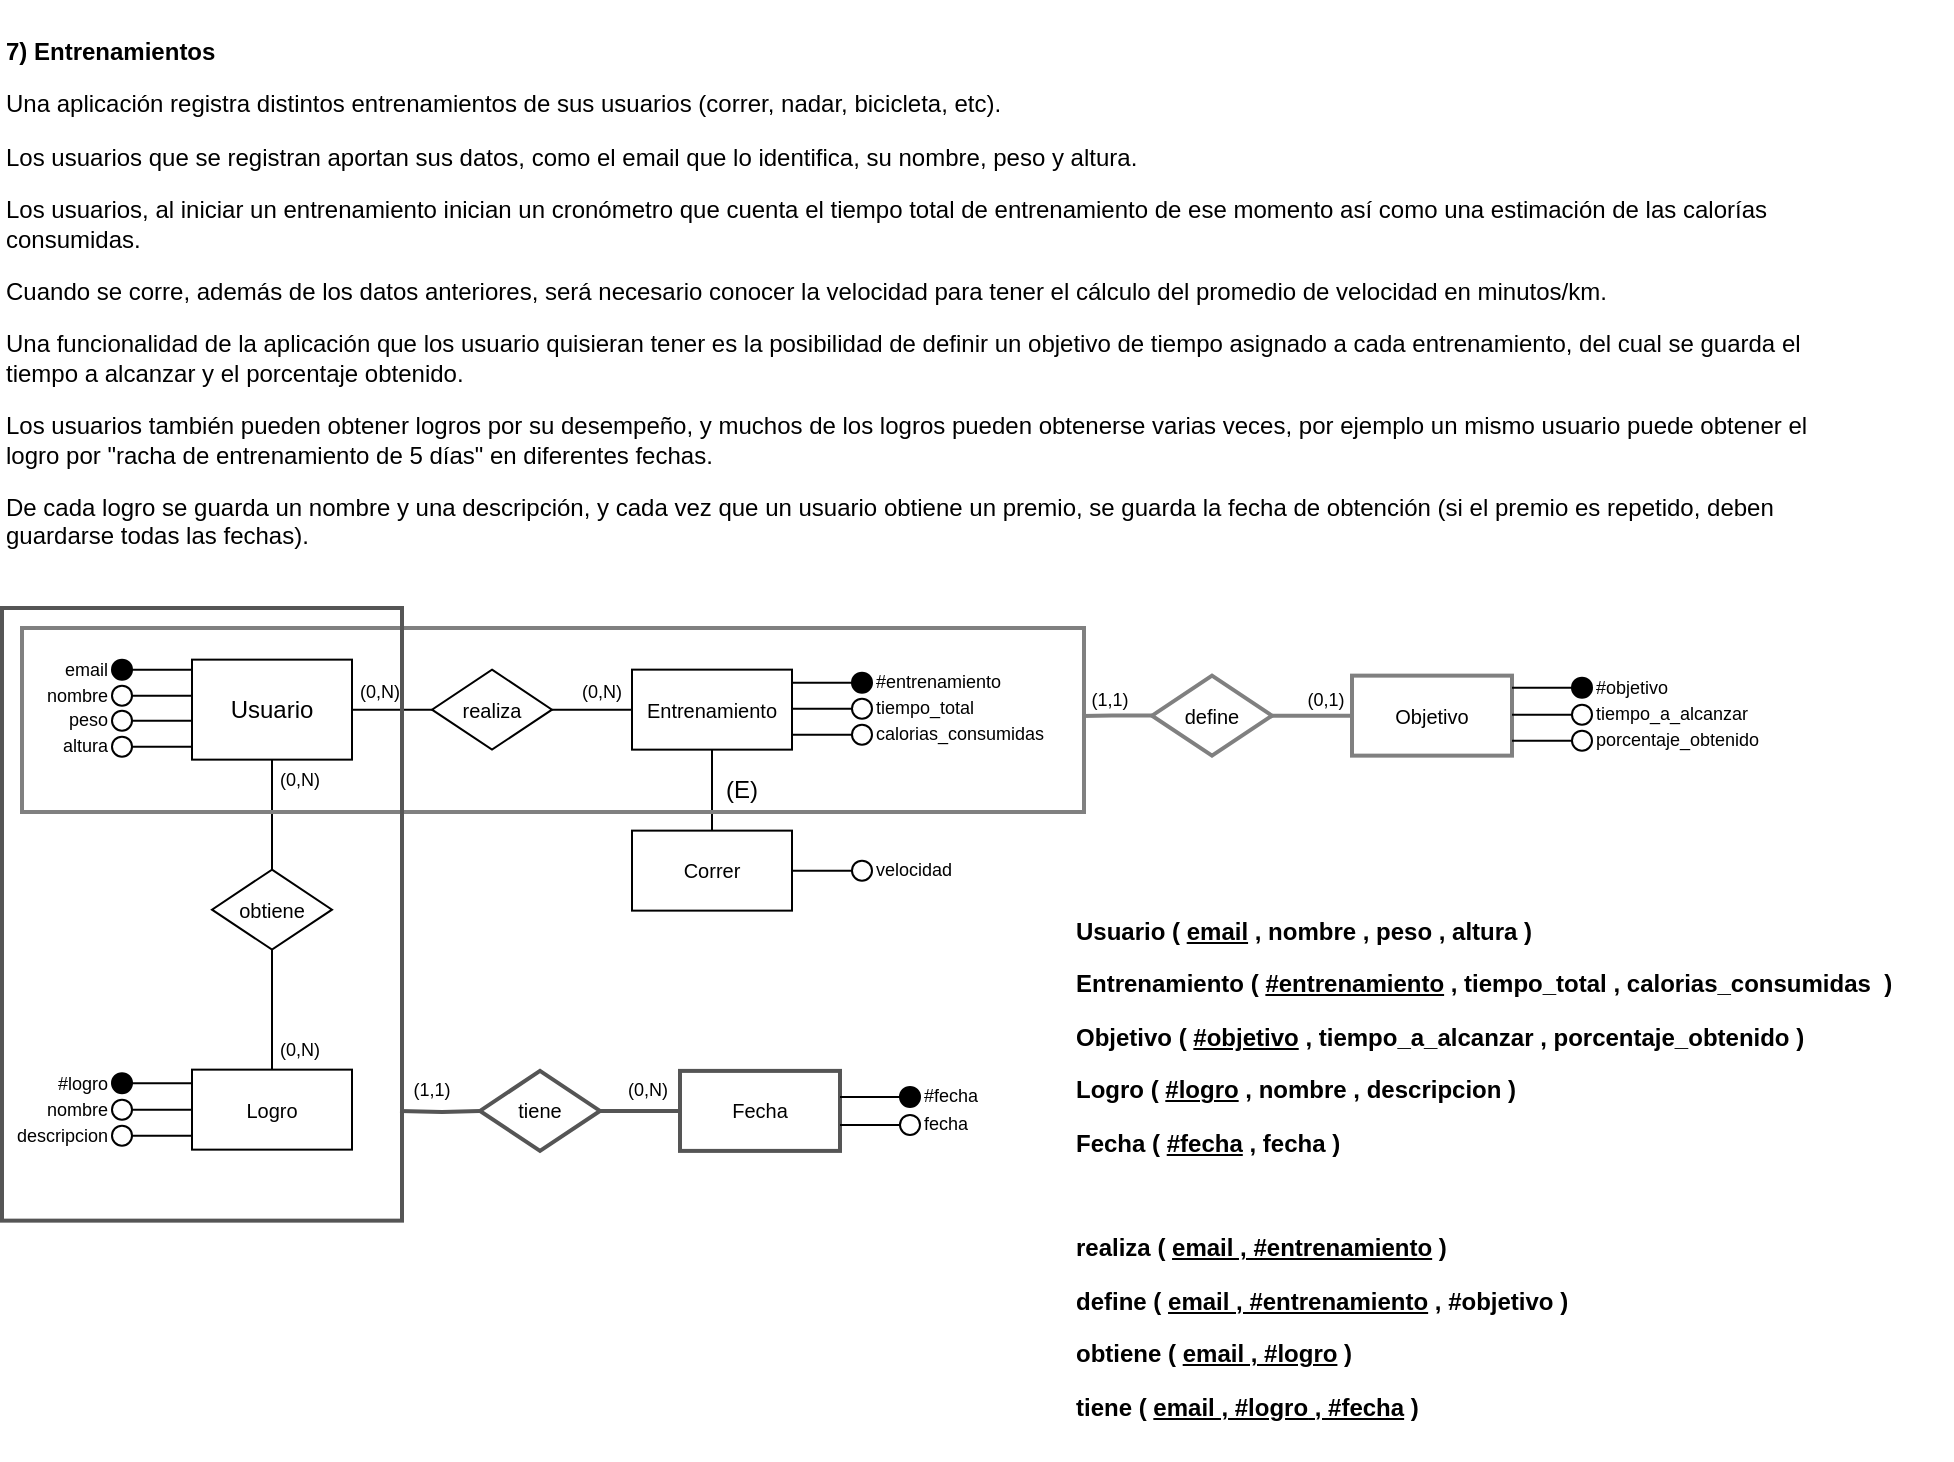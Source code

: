 <mxfile version="28.2.1">
  <diagram name="Page-1" id="txSvDVYumE7NUMxKTKsU">
    <mxGraphModel dx="-1184" dy="717" grid="1" gridSize="10" guides="1" tooltips="1" connect="1" arrows="1" fold="1" page="1" pageScale="1" pageWidth="850" pageHeight="1100" math="0" shadow="0">
      <root>
        <mxCell id="0" />
        <mxCell id="1" parent="0" />
        <mxCell id="6KYaLly6HS5aU-zTOS-U-286" value="&lt;p&gt;&lt;b&gt;7) Entrenamientos&amp;nbsp;&lt;/b&gt;&lt;/p&gt;&lt;p&gt;Una aplicación registra distintos entrenamientos de sus usuarios (correr, nadar, bicicleta, etc).&lt;/p&gt;&lt;p&gt;Los usuarios que se registran aportan sus datos, como el email que lo identifica, su nombre, peso y altura.&amp;nbsp;&lt;/p&gt;&lt;p&gt;Los usuarios, al iniciar un entrenamiento inician un cronómetro que cuenta el tiempo total de entrenamiento de ese momento así como una estimación de las calorías consumidas.&lt;/p&gt;&lt;p&gt;Cuando se corre, además de los datos anteriores, será necesario conocer la velocidad para tener el cálculo del promedio de velocidad en minutos/km.&lt;/p&gt;&lt;p&gt;&lt;span style=&quot;background-color: initial;&quot;&gt;Una funcionalidad de la aplicación que los usuario quisieran tener es la posibilidad de definir un&amp;nbsp;&lt;/span&gt;&lt;span style=&quot;background-color: initial;&quot;&gt;objetivo de tiempo asignado a cada entrenamiento, del cual se guarda el tiempo a alcanzar y el&amp;nbsp;&lt;/span&gt;&lt;span style=&quot;background-color: initial;&quot;&gt;porcentaje obtenido.&lt;/span&gt;&lt;/p&gt;&lt;p&gt;Los usuarios también pueden obtener logros por su desempeño, y muchos de los logros pueden obtenerse varias veces, por ejemplo un mismo usuario puede obtener el logro por &quot;racha de entrenamiento de 5 días&quot; en diferentes fechas.&amp;nbsp;&lt;/p&gt;&lt;p&gt;De cada logro se guarda un nombre y una descripción, y cada vez que un usuario obtiene un premio, se guarda la fecha de obtención (si el premio es repetido, deben guardarse todas las fechas).&amp;nbsp;&lt;/p&gt;" style="text;whiteSpace=wrap;html=1;" parent="1" vertex="1">
          <mxGeometry x="2600" y="40" width="920" height="285" as="geometry" />
        </mxCell>
        <mxCell id="6KYaLly6HS5aU-zTOS-U-287" style="edgeStyle=orthogonalEdgeStyle;rounded=0;orthogonalLoop=1;jettySize=auto;html=1;endArrow=none;endFill=0;strokeWidth=2;strokeColor=light-dark(#808080, #535353);" parent="1" source="6KYaLly6HS5aU-zTOS-U-288" target="6KYaLly6HS5aU-zTOS-U-331" edge="1">
          <mxGeometry relative="1" as="geometry" />
        </mxCell>
        <mxCell id="6KYaLly6HS5aU-zTOS-U-288" value="Objetivo" style="rounded=0;whiteSpace=wrap;html=1;fontSize=10;strokeWidth=2;strokeColor=light-dark(#808080, #535353);" parent="1" vertex="1">
          <mxGeometry x="3275" y="377.82" width="80" height="40" as="geometry" />
        </mxCell>
        <mxCell id="6KYaLly6HS5aU-zTOS-U-289" style="edgeStyle=orthogonalEdgeStyle;rounded=0;orthogonalLoop=1;jettySize=auto;html=1;entryX=0;entryY=0.5;entryDx=0;entryDy=0;endArrow=none;endFill=0;" parent="1" source="6KYaLly6HS5aU-zTOS-U-291" target="6KYaLly6HS5aU-zTOS-U-315" edge="1">
          <mxGeometry relative="1" as="geometry" />
        </mxCell>
        <mxCell id="6KYaLly6HS5aU-zTOS-U-290" style="edgeStyle=orthogonalEdgeStyle;rounded=0;orthogonalLoop=1;jettySize=auto;html=1;entryX=0.5;entryY=0;entryDx=0;entryDy=0;endArrow=none;endFill=0;" parent="1" source="6KYaLly6HS5aU-zTOS-U-291" target="6KYaLly6HS5aU-zTOS-U-312" edge="1">
          <mxGeometry relative="1" as="geometry" />
        </mxCell>
        <mxCell id="6KYaLly6HS5aU-zTOS-U-291" value="Usuario" style="rounded=0;whiteSpace=wrap;html=1;fontSize=12;" parent="1" vertex="1">
          <mxGeometry x="2695" y="369.82" width="80" height="50" as="geometry" />
        </mxCell>
        <mxCell id="6KYaLly6HS5aU-zTOS-U-292" value="" style="endArrow=none;html=1;rounded=0;entryX=0;entryY=0.5;entryDx=0;entryDy=0;" parent="1" edge="1">
          <mxGeometry width="50" height="50" relative="1" as="geometry">
            <mxPoint x="2665" y="387.82" as="sourcePoint" />
            <mxPoint x="2695" y="387.82" as="targetPoint" />
          </mxGeometry>
        </mxCell>
        <mxCell id="6KYaLly6HS5aU-zTOS-U-293" value="" style="endArrow=none;html=1;rounded=0;entryX=0;entryY=0.5;entryDx=0;entryDy=0;" parent="1" edge="1">
          <mxGeometry width="50" height="50" relative="1" as="geometry">
            <mxPoint x="2665" y="374.82" as="sourcePoint" />
            <mxPoint x="2695" y="374.82" as="targetPoint" />
          </mxGeometry>
        </mxCell>
        <mxCell id="6KYaLly6HS5aU-zTOS-U-294" value="" style="ellipse;whiteSpace=wrap;html=1;aspect=fixed;fillColor=#000000;gradientColor=none;fontColor=#FFFFFF;labelBorderColor=default;" parent="1" vertex="1">
          <mxGeometry x="2655" y="369.82" width="10" height="10" as="geometry" />
        </mxCell>
        <mxCell id="6KYaLly6HS5aU-zTOS-U-295" value="" style="ellipse;whiteSpace=wrap;html=1;aspect=fixed;" parent="1" vertex="1">
          <mxGeometry x="2655" y="382.82" width="10" height="10" as="geometry" />
        </mxCell>
        <mxCell id="6KYaLly6HS5aU-zTOS-U-296" value="&lt;div style=&quot;text-align: left;&quot;&gt;&lt;span style=&quot;background-color: transparent; text-wrap-mode: nowrap;&quot;&gt;email&lt;/span&gt;&lt;/div&gt;" style="text;html=1;align=right;verticalAlign=middle;whiteSpace=wrap;rounded=1;fontSize=9;" parent="1" vertex="1">
          <mxGeometry x="2615" y="369.82" width="40" height="10" as="geometry" />
        </mxCell>
        <mxCell id="6KYaLly6HS5aU-zTOS-U-297" value="&lt;span style=&quot;text-align: left; text-wrap-mode: nowrap;&quot;&gt;nombre&lt;/span&gt;" style="text;html=1;align=right;verticalAlign=middle;whiteSpace=wrap;rounded=1;fontSize=9;" parent="1" vertex="1">
          <mxGeometry x="2615" y="382.82" width="40" height="10" as="geometry" />
        </mxCell>
        <mxCell id="6KYaLly6HS5aU-zTOS-U-298" value="" style="endArrow=none;html=1;rounded=0;entryX=0;entryY=0.5;entryDx=0;entryDy=0;" parent="1" edge="1">
          <mxGeometry width="50" height="50" relative="1" as="geometry">
            <mxPoint x="2665" y="413.32" as="sourcePoint" />
            <mxPoint x="2695" y="413.32" as="targetPoint" />
          </mxGeometry>
        </mxCell>
        <mxCell id="6KYaLly6HS5aU-zTOS-U-299" value="" style="endArrow=none;html=1;rounded=0;entryX=0;entryY=0.5;entryDx=0;entryDy=0;" parent="1" edge="1">
          <mxGeometry width="50" height="50" relative="1" as="geometry">
            <mxPoint x="2665" y="400.32" as="sourcePoint" />
            <mxPoint x="2695" y="400.32" as="targetPoint" />
          </mxGeometry>
        </mxCell>
        <mxCell id="6KYaLly6HS5aU-zTOS-U-300" value="" style="ellipse;whiteSpace=wrap;html=1;aspect=fixed;fillColor=#FFFFFF;gradientColor=none;fontColor=#FFFFFF;labelBorderColor=default;" parent="1" vertex="1">
          <mxGeometry x="2655" y="395.32" width="10" height="10" as="geometry" />
        </mxCell>
        <mxCell id="6KYaLly6HS5aU-zTOS-U-301" value="" style="ellipse;whiteSpace=wrap;html=1;aspect=fixed;" parent="1" vertex="1">
          <mxGeometry x="2655" y="408.32" width="10" height="10" as="geometry" />
        </mxCell>
        <mxCell id="6KYaLly6HS5aU-zTOS-U-302" value="&lt;div style=&quot;text-align: left;&quot;&gt;&lt;span style=&quot;background-color: transparent; text-wrap-mode: nowrap;&quot;&gt;peso&lt;/span&gt;&lt;/div&gt;" style="text;html=1;align=right;verticalAlign=middle;whiteSpace=wrap;rounded=1;fontSize=9;" parent="1" vertex="1">
          <mxGeometry x="2615" y="395.32" width="40" height="10" as="geometry" />
        </mxCell>
        <mxCell id="6KYaLly6HS5aU-zTOS-U-303" value="&lt;span style=&quot;text-align: left; text-wrap-mode: nowrap;&quot;&gt;altura&lt;/span&gt;" style="text;html=1;align=right;verticalAlign=middle;whiteSpace=wrap;rounded=1;fontSize=9;" parent="1" vertex="1">
          <mxGeometry x="2615" y="408.32" width="40" height="10" as="geometry" />
        </mxCell>
        <mxCell id="6KYaLly6HS5aU-zTOS-U-304" value="&lt;span&gt;Entrenamiento&lt;/span&gt;" style="rounded=0;whiteSpace=wrap;html=1;fontSize=10;" parent="1" vertex="1">
          <mxGeometry x="2915" y="374.82" width="80" height="40" as="geometry" />
        </mxCell>
        <mxCell id="6KYaLly6HS5aU-zTOS-U-305" value="&lt;span style=&quot;text-wrap-mode: nowrap;&quot;&gt;tiempo_a_alcanzar&lt;/span&gt;" style="text;html=1;align=left;verticalAlign=middle;whiteSpace=wrap;rounded=0;fontSize=9;container=0;" parent="1" vertex="1">
          <mxGeometry x="3395" y="392.32" width="30" height="10" as="geometry" />
        </mxCell>
        <mxCell id="6KYaLly6HS5aU-zTOS-U-306" value="&lt;span style=&quot;text-wrap-mode: nowrap;&quot;&gt;porcentaje_obtenido&lt;/span&gt;" style="text;html=1;align=left;verticalAlign=middle;whiteSpace=wrap;rounded=0;fontSize=9;container=0;" parent="1" vertex="1">
          <mxGeometry x="3395" y="405.32" width="30" height="10" as="geometry" />
        </mxCell>
        <mxCell id="6KYaLly6HS5aU-zTOS-U-307" value="" style="endArrow=none;html=1;rounded=0;entryX=0;entryY=0.5;entryDx=0;entryDy=0;" parent="1" target="6KYaLly6HS5aU-zTOS-U-308" edge="1">
          <mxGeometry width="50" height="50" relative="1" as="geometry">
            <mxPoint x="3355" y="410.32" as="sourcePoint" />
            <mxPoint x="3385" y="405.32" as="targetPoint" />
          </mxGeometry>
        </mxCell>
        <mxCell id="6KYaLly6HS5aU-zTOS-U-308" value="" style="ellipse;whiteSpace=wrap;html=1;aspect=fixed;container=0;" parent="1" vertex="1">
          <mxGeometry x="3385" y="405.32" width="10" height="10" as="geometry" />
        </mxCell>
        <mxCell id="6KYaLly6HS5aU-zTOS-U-309" value="" style="endArrow=none;html=1;rounded=0;entryX=0;entryY=0.5;entryDx=0;entryDy=0;" parent="1" target="6KYaLly6HS5aU-zTOS-U-310" edge="1">
          <mxGeometry width="50" height="50" relative="1" as="geometry">
            <mxPoint x="3355" y="397.32" as="sourcePoint" />
            <mxPoint x="3385" y="392.32" as="targetPoint" />
          </mxGeometry>
        </mxCell>
        <mxCell id="6KYaLly6HS5aU-zTOS-U-310" value="" style="ellipse;whiteSpace=wrap;html=1;aspect=fixed;container=0;" parent="1" vertex="1">
          <mxGeometry x="3385" y="392.32" width="10" height="10" as="geometry" />
        </mxCell>
        <mxCell id="6KYaLly6HS5aU-zTOS-U-311" style="edgeStyle=orthogonalEdgeStyle;rounded=0;orthogonalLoop=1;jettySize=auto;html=1;entryX=0;entryY=0.5;entryDx=0;entryDy=0;endArrow=none;endFill=0;strokeWidth=2;strokeColor=light-dark(#555555, #7f7f7f);" parent="1" target="6KYaLly6HS5aU-zTOS-U-345" edge="1">
          <mxGeometry relative="1" as="geometry">
            <mxPoint x="2799" y="595.45" as="sourcePoint" />
          </mxGeometry>
        </mxCell>
        <mxCell id="6KYaLly6HS5aU-zTOS-U-312" value="Logro" style="rounded=0;whiteSpace=wrap;html=1;fontSize=10;" parent="1" vertex="1">
          <mxGeometry x="2695" y="574.82" width="80" height="40" as="geometry" />
        </mxCell>
        <mxCell id="6KYaLly6HS5aU-zTOS-U-313" value="Fecha" style="rounded=0;whiteSpace=wrap;html=1;fontSize=10;strokeWidth=2;strokeColor=light-dark(#555555, #7f7f7f);" parent="1" vertex="1">
          <mxGeometry x="2939" y="575.45" width="80" height="40" as="geometry" />
        </mxCell>
        <mxCell id="6KYaLly6HS5aU-zTOS-U-314" style="edgeStyle=orthogonalEdgeStyle;rounded=0;orthogonalLoop=1;jettySize=auto;html=1;entryX=0;entryY=0.5;entryDx=0;entryDy=0;endArrow=none;endFill=0;" parent="1" source="6KYaLly6HS5aU-zTOS-U-315" target="6KYaLly6HS5aU-zTOS-U-304" edge="1">
          <mxGeometry relative="1" as="geometry" />
        </mxCell>
        <mxCell id="6KYaLly6HS5aU-zTOS-U-315" value="&lt;font&gt;realiza&lt;/font&gt;" style="rhombus;whiteSpace=wrap;html=1;align=center;fontSize=10;" parent="1" vertex="1">
          <mxGeometry x="2815" y="374.82" width="60" height="40" as="geometry" />
        </mxCell>
        <mxCell id="6KYaLly6HS5aU-zTOS-U-316" value="&lt;span style=&quot;text-wrap-mode: nowrap;&quot;&gt;tiempo_total&lt;/span&gt;" style="text;html=1;align=left;verticalAlign=middle;whiteSpace=wrap;rounded=0;fontSize=9;container=0;" parent="1" vertex="1">
          <mxGeometry x="3035" y="389.32" width="30" height="10" as="geometry" />
        </mxCell>
        <mxCell id="6KYaLly6HS5aU-zTOS-U-317" value="&lt;span style=&quot;text-wrap-mode: nowrap;&quot;&gt;calorias_consumidas&lt;/span&gt;" style="text;html=1;align=left;verticalAlign=middle;whiteSpace=wrap;rounded=0;fontSize=9;container=0;" parent="1" vertex="1">
          <mxGeometry x="3035" y="402.32" width="30" height="10" as="geometry" />
        </mxCell>
        <mxCell id="6KYaLly6HS5aU-zTOS-U-318" value="" style="endArrow=none;html=1;rounded=0;entryX=0;entryY=0.5;entryDx=0;entryDy=0;" parent="1" target="6KYaLly6HS5aU-zTOS-U-319" edge="1">
          <mxGeometry width="50" height="50" relative="1" as="geometry">
            <mxPoint x="2995" y="407.32" as="sourcePoint" />
            <mxPoint x="3025" y="402.32" as="targetPoint" />
          </mxGeometry>
        </mxCell>
        <mxCell id="6KYaLly6HS5aU-zTOS-U-319" value="" style="ellipse;whiteSpace=wrap;html=1;aspect=fixed;container=0;" parent="1" vertex="1">
          <mxGeometry x="3025" y="402.32" width="10" height="10" as="geometry" />
        </mxCell>
        <mxCell id="6KYaLly6HS5aU-zTOS-U-320" value="" style="endArrow=none;html=1;rounded=0;entryX=0;entryY=0.5;entryDx=0;entryDy=0;" parent="1" target="6KYaLly6HS5aU-zTOS-U-321" edge="1">
          <mxGeometry width="50" height="50" relative="1" as="geometry">
            <mxPoint x="2995" y="394.32" as="sourcePoint" />
            <mxPoint x="3025" y="389.32" as="targetPoint" />
          </mxGeometry>
        </mxCell>
        <mxCell id="6KYaLly6HS5aU-zTOS-U-321" value="" style="ellipse;whiteSpace=wrap;html=1;aspect=fixed;container=0;" parent="1" vertex="1">
          <mxGeometry x="3025" y="389.32" width="10" height="10" as="geometry" />
        </mxCell>
        <mxCell id="6KYaLly6HS5aU-zTOS-U-322" style="edgeStyle=orthogonalEdgeStyle;rounded=0;orthogonalLoop=1;jettySize=auto;html=1;entryX=0.5;entryY=1;entryDx=0;entryDy=0;endArrow=none;endFill=0;" parent="1" source="6KYaLly6HS5aU-zTOS-U-323" target="6KYaLly6HS5aU-zTOS-U-304" edge="1">
          <mxGeometry relative="1" as="geometry" />
        </mxCell>
        <mxCell id="6KYaLly6HS5aU-zTOS-U-323" value="&lt;span&gt;Correr&lt;/span&gt;" style="rounded=0;whiteSpace=wrap;html=1;fontSize=10;" parent="1" vertex="1">
          <mxGeometry x="2915" y="455.32" width="80" height="40" as="geometry" />
        </mxCell>
        <mxCell id="6KYaLly6HS5aU-zTOS-U-324" value="&lt;span style=&quot;text-wrap-mode: nowrap;&quot;&gt;velocidad&lt;/span&gt;" style="text;html=1;align=left;verticalAlign=middle;whiteSpace=wrap;rounded=0;fontSize=9;container=0;" parent="1" vertex="1">
          <mxGeometry x="3035" y="470.32" width="30" height="10" as="geometry" />
        </mxCell>
        <mxCell id="6KYaLly6HS5aU-zTOS-U-325" value="" style="endArrow=none;html=1;rounded=0;entryX=0;entryY=0.5;entryDx=0;entryDy=0;" parent="1" target="6KYaLly6HS5aU-zTOS-U-326" edge="1">
          <mxGeometry width="50" height="50" relative="1" as="geometry">
            <mxPoint x="2995" y="475.32" as="sourcePoint" />
            <mxPoint x="3025" y="470.32" as="targetPoint" />
          </mxGeometry>
        </mxCell>
        <mxCell id="6KYaLly6HS5aU-zTOS-U-326" value="" style="ellipse;whiteSpace=wrap;html=1;aspect=fixed;container=0;" parent="1" vertex="1">
          <mxGeometry x="3025" y="470.32" width="10" height="10" as="geometry" />
        </mxCell>
        <mxCell id="6KYaLly6HS5aU-zTOS-U-327" value="&lt;span style=&quot;text-wrap-mode: nowrap;&quot;&gt;(E)&lt;/span&gt;" style="text;html=1;align=center;verticalAlign=middle;whiteSpace=wrap;rounded=0;fontSize=12;container=0;" parent="1" vertex="1">
          <mxGeometry x="2955" y="429.82" width="30" height="10" as="geometry" />
        </mxCell>
        <mxCell id="6KYaLly6HS5aU-zTOS-U-328" value="" style="rounded=0;whiteSpace=wrap;html=1;fillColor=none;strokeWidth=2;strokeColor=light-dark(#808080, #535353);" parent="1" vertex="1">
          <mxGeometry x="2610" y="354" width="531" height="92" as="geometry" />
        </mxCell>
        <mxCell id="6KYaLly6HS5aU-zTOS-U-329" value="obtiene" style="rhombus;whiteSpace=wrap;html=1;align=center;fontSize=10;" parent="1" vertex="1">
          <mxGeometry x="2705" y="474.82" width="60" height="40" as="geometry" />
        </mxCell>
        <mxCell id="6KYaLly6HS5aU-zTOS-U-330" style="edgeStyle=orthogonalEdgeStyle;rounded=0;orthogonalLoop=1;jettySize=auto;html=1;endArrow=none;endFill=0;strokeWidth=2;strokeColor=light-dark(#808080, #535353);" parent="1" edge="1">
          <mxGeometry relative="1" as="geometry">
            <mxPoint x="3140" y="398" as="targetPoint" />
            <mxPoint x="3175.025" y="397.803" as="sourcePoint" />
            <Array as="points">
              <mxPoint x="3155" y="398" />
              <mxPoint x="3139" y="398" />
            </Array>
          </mxGeometry>
        </mxCell>
        <mxCell id="6KYaLly6HS5aU-zTOS-U-331" value="&lt;font&gt;define&lt;/font&gt;" style="rhombus;whiteSpace=wrap;html=1;align=center;fontSize=10;strokeWidth=2;strokeColor=light-dark(#808080, #535353);" parent="1" vertex="1">
          <mxGeometry x="3175" y="377.82" width="60" height="40" as="geometry" />
        </mxCell>
        <mxCell id="6KYaLly6HS5aU-zTOS-U-332" value="(0,1)" style="text;html=1;align=center;verticalAlign=middle;whiteSpace=wrap;rounded=0;fontSize=9;" parent="1" vertex="1">
          <mxGeometry x="3251" y="384.82" width="22" height="10" as="geometry" />
        </mxCell>
        <mxCell id="6KYaLly6HS5aU-zTOS-U-333" value="(1,1)" style="text;html=1;align=center;verticalAlign=middle;whiteSpace=wrap;rounded=0;fontSize=9;" parent="1" vertex="1">
          <mxGeometry x="3143" y="384.82" width="22" height="10" as="geometry" />
        </mxCell>
        <mxCell id="6KYaLly6HS5aU-zTOS-U-334" value="(0,N)" style="text;html=1;align=center;verticalAlign=middle;whiteSpace=wrap;rounded=0;fontSize=9;" parent="1" vertex="1">
          <mxGeometry x="2889" y="380.82" width="22" height="10" as="geometry" />
        </mxCell>
        <mxCell id="6KYaLly6HS5aU-zTOS-U-335" value="(0,N)" style="text;html=1;align=center;verticalAlign=middle;whiteSpace=wrap;rounded=0;fontSize=9;" parent="1" vertex="1">
          <mxGeometry x="2779" y="380.82" width="20" height="10" as="geometry" />
        </mxCell>
        <mxCell id="6KYaLly6HS5aU-zTOS-U-336" value="(0,N)" style="text;html=1;align=center;verticalAlign=middle;whiteSpace=wrap;rounded=0;fontSize=9;" parent="1" vertex="1">
          <mxGeometry x="2739" y="559.82" width="20" height="10" as="geometry" />
        </mxCell>
        <mxCell id="6KYaLly6HS5aU-zTOS-U-337" value="(0,N)" style="text;html=1;align=center;verticalAlign=middle;whiteSpace=wrap;rounded=0;fontSize=9;" parent="1" vertex="1">
          <mxGeometry x="2739" y="424.82" width="20" height="10" as="geometry" />
        </mxCell>
        <mxCell id="6KYaLly6HS5aU-zTOS-U-338" value="" style="endArrow=none;html=1;rounded=0;entryX=0;entryY=0.5;entryDx=0;entryDy=0;" parent="1" edge="1">
          <mxGeometry width="50" height="50" relative="1" as="geometry">
            <mxPoint x="2665" y="607.82" as="sourcePoint" />
            <mxPoint x="2695" y="607.82" as="targetPoint" />
          </mxGeometry>
        </mxCell>
        <mxCell id="6KYaLly6HS5aU-zTOS-U-339" value="" style="endArrow=none;html=1;rounded=0;entryX=0;entryY=0.5;entryDx=0;entryDy=0;" parent="1" edge="1">
          <mxGeometry width="50" height="50" relative="1" as="geometry">
            <mxPoint x="2665" y="594.82" as="sourcePoint" />
            <mxPoint x="2695" y="594.82" as="targetPoint" />
          </mxGeometry>
        </mxCell>
        <mxCell id="6KYaLly6HS5aU-zTOS-U-340" value="" style="ellipse;whiteSpace=wrap;html=1;aspect=fixed;fillColor=#FFFFFF;gradientColor=none;fontColor=#FFFFFF;labelBorderColor=default;" parent="1" vertex="1">
          <mxGeometry x="2655" y="589.82" width="10" height="10" as="geometry" />
        </mxCell>
        <mxCell id="6KYaLly6HS5aU-zTOS-U-341" value="" style="ellipse;whiteSpace=wrap;html=1;aspect=fixed;" parent="1" vertex="1">
          <mxGeometry x="2655" y="602.82" width="10" height="10" as="geometry" />
        </mxCell>
        <mxCell id="6KYaLly6HS5aU-zTOS-U-342" value="&lt;div style=&quot;text-align: left;&quot;&gt;&lt;span style=&quot;text-wrap-mode: nowrap;&quot;&gt;nombre&lt;/span&gt;&lt;/div&gt;" style="text;html=1;align=right;verticalAlign=middle;whiteSpace=wrap;rounded=1;fontSize=9;" parent="1" vertex="1">
          <mxGeometry x="2615" y="589.82" width="40" height="10" as="geometry" />
        </mxCell>
        <mxCell id="6KYaLly6HS5aU-zTOS-U-343" value="&lt;span style=&quot;text-align: left; text-wrap-mode: nowrap;&quot;&gt;descripcion&lt;/span&gt;" style="text;html=1;align=right;verticalAlign=middle;whiteSpace=wrap;rounded=1;fontSize=9;" parent="1" vertex="1">
          <mxGeometry x="2615" y="602.82" width="40" height="10" as="geometry" />
        </mxCell>
        <mxCell id="6KYaLly6HS5aU-zTOS-U-344" style="edgeStyle=orthogonalEdgeStyle;rounded=0;orthogonalLoop=1;jettySize=auto;html=1;entryX=0;entryY=0.5;entryDx=0;entryDy=0;endArrow=none;endFill=0;strokeWidth=2;strokeColor=light-dark(#555555, #7f7f7f);" parent="1" source="6KYaLly6HS5aU-zTOS-U-345" edge="1">
          <mxGeometry relative="1" as="geometry">
            <mxPoint x="2939" y="595.45" as="targetPoint" />
          </mxGeometry>
        </mxCell>
        <mxCell id="6KYaLly6HS5aU-zTOS-U-345" value="tiene" style="rhombus;whiteSpace=wrap;html=1;align=center;fontSize=10;strokeWidth=2;strokeColor=light-dark(#555555, #7f7f7f);" parent="1" vertex="1">
          <mxGeometry x="2839" y="575.45" width="60" height="40" as="geometry" />
        </mxCell>
        <mxCell id="6KYaLly6HS5aU-zTOS-U-346" value="(0,N)" style="text;html=1;align=center;verticalAlign=middle;whiteSpace=wrap;rounded=0;fontSize=9;" parent="1" vertex="1">
          <mxGeometry x="2912" y="580.45" width="22" height="10" as="geometry" />
        </mxCell>
        <mxCell id="6KYaLly6HS5aU-zTOS-U-347" value="(1,1)" style="text;html=1;align=center;verticalAlign=middle;whiteSpace=wrap;rounded=0;fontSize=9;" parent="1" vertex="1">
          <mxGeometry x="2805" y="580.45" width="20" height="10" as="geometry" />
        </mxCell>
        <mxCell id="6KYaLly6HS5aU-zTOS-U-348" value="" style="endArrow=none;html=1;rounded=0;entryX=0;entryY=0.5;entryDx=0;entryDy=0;" parent="1" edge="1">
          <mxGeometry width="50" height="50" relative="1" as="geometry">
            <mxPoint x="2665" y="581.57" as="sourcePoint" />
            <mxPoint x="2695" y="581.57" as="targetPoint" />
          </mxGeometry>
        </mxCell>
        <mxCell id="6KYaLly6HS5aU-zTOS-U-349" value="" style="ellipse;whiteSpace=wrap;html=1;aspect=fixed;fillColor=#000000;gradientColor=none;fontColor=#FFFFFF;labelBorderColor=default;" parent="1" vertex="1">
          <mxGeometry x="2655" y="576.57" width="10" height="10" as="geometry" />
        </mxCell>
        <mxCell id="6KYaLly6HS5aU-zTOS-U-350" value="&lt;div style=&quot;text-align: left;&quot;&gt;&lt;span style=&quot;text-wrap-mode: nowrap;&quot;&gt;#logro&lt;/span&gt;&lt;/div&gt;" style="text;html=1;align=right;verticalAlign=middle;whiteSpace=wrap;rounded=1;fontSize=9;" parent="1" vertex="1">
          <mxGeometry x="2615" y="576.57" width="40" height="10" as="geometry" />
        </mxCell>
        <mxCell id="6KYaLly6HS5aU-zTOS-U-351" value="&lt;span style=&quot;text-wrap-mode: nowrap;&quot;&gt;#entrenamiento&lt;/span&gt;" style="text;html=1;align=left;verticalAlign=middle;whiteSpace=wrap;rounded=0;fontSize=9;container=0;" parent="1" vertex="1">
          <mxGeometry x="3035" y="376.32" width="30" height="10" as="geometry" />
        </mxCell>
        <mxCell id="6KYaLly6HS5aU-zTOS-U-352" value="" style="endArrow=none;html=1;rounded=0;entryX=0;entryY=0.5;entryDx=0;entryDy=0;" parent="1" target="6KYaLly6HS5aU-zTOS-U-353" edge="1">
          <mxGeometry width="50" height="50" relative="1" as="geometry">
            <mxPoint x="2995" y="381.32" as="sourcePoint" />
            <mxPoint x="3025" y="376.32" as="targetPoint" />
          </mxGeometry>
        </mxCell>
        <mxCell id="6KYaLly6HS5aU-zTOS-U-353" value="" style="ellipse;whiteSpace=wrap;html=1;aspect=fixed;container=0;fillColor=#000000;" parent="1" vertex="1">
          <mxGeometry x="3025" y="376.32" width="10" height="10" as="geometry" />
        </mxCell>
        <mxCell id="6KYaLly6HS5aU-zTOS-U-354" value="&lt;span style=&quot;text-wrap-mode: nowrap;&quot;&gt;#objetivo&lt;/span&gt;" style="text;html=1;align=left;verticalAlign=middle;whiteSpace=wrap;rounded=0;fontSize=9;container=0;" parent="1" vertex="1">
          <mxGeometry x="3395" y="378.82" width="30" height="10" as="geometry" />
        </mxCell>
        <mxCell id="6KYaLly6HS5aU-zTOS-U-355" value="" style="endArrow=none;html=1;rounded=0;entryX=0;entryY=0.5;entryDx=0;entryDy=0;" parent="1" target="6KYaLly6HS5aU-zTOS-U-356" edge="1">
          <mxGeometry width="50" height="50" relative="1" as="geometry">
            <mxPoint x="3355" y="383.82" as="sourcePoint" />
            <mxPoint x="3385" y="378.82" as="targetPoint" />
          </mxGeometry>
        </mxCell>
        <mxCell id="6KYaLly6HS5aU-zTOS-U-356" value="" style="ellipse;whiteSpace=wrap;html=1;aspect=fixed;container=0;fillColor=#000000;" parent="1" vertex="1">
          <mxGeometry x="3385" y="378.82" width="10" height="10" as="geometry" />
        </mxCell>
        <mxCell id="6KYaLly6HS5aU-zTOS-U-357" value="" style="rounded=0;whiteSpace=wrap;html=1;fillColor=none;strokeWidth=2;strokeColor=#555555;" parent="1" vertex="1">
          <mxGeometry x="2600" y="344" width="200" height="306.32" as="geometry" />
        </mxCell>
        <mxCell id="6KYaLly6HS5aU-zTOS-U-358" value="&lt;span style=&quot;text-wrap-mode: nowrap;&quot;&gt;#fecha&lt;/span&gt;" style="text;html=1;align=left;verticalAlign=middle;whiteSpace=wrap;rounded=0;fontSize=9;container=0;" parent="1" vertex="1">
          <mxGeometry x="3059" y="583.45" width="30" height="10" as="geometry" />
        </mxCell>
        <mxCell id="6KYaLly6HS5aU-zTOS-U-359" value="" style="endArrow=none;html=1;rounded=0;entryX=0;entryY=0.5;entryDx=0;entryDy=0;" parent="1" target="6KYaLly6HS5aU-zTOS-U-360" edge="1">
          <mxGeometry width="50" height="50" relative="1" as="geometry">
            <mxPoint x="3019" y="588.45" as="sourcePoint" />
            <mxPoint x="3049" y="583.45" as="targetPoint" />
          </mxGeometry>
        </mxCell>
        <mxCell id="6KYaLly6HS5aU-zTOS-U-360" value="" style="ellipse;whiteSpace=wrap;html=1;aspect=fixed;container=0;strokeColor=#000000;fillColor=#000000;" parent="1" vertex="1">
          <mxGeometry x="3049" y="583.45" width="10" height="10" as="geometry" />
        </mxCell>
        <mxCell id="6KYaLly6HS5aU-zTOS-U-361" value="&lt;span style=&quot;text-wrap-mode: nowrap;&quot;&gt;fecha&lt;/span&gt;" style="text;html=1;align=left;verticalAlign=middle;whiteSpace=wrap;rounded=0;fontSize=9;container=0;" parent="1" vertex="1">
          <mxGeometry x="3059" y="597.44" width="30" height="10" as="geometry" />
        </mxCell>
        <mxCell id="6KYaLly6HS5aU-zTOS-U-362" value="" style="endArrow=none;html=1;rounded=0;entryX=0;entryY=0.5;entryDx=0;entryDy=0;" parent="1" target="6KYaLly6HS5aU-zTOS-U-363" edge="1">
          <mxGeometry width="50" height="50" relative="1" as="geometry">
            <mxPoint x="3019" y="602.44" as="sourcePoint" />
            <mxPoint x="3049" y="597.44" as="targetPoint" />
          </mxGeometry>
        </mxCell>
        <mxCell id="6KYaLly6HS5aU-zTOS-U-363" value="" style="ellipse;whiteSpace=wrap;html=1;aspect=fixed;container=0;" parent="1" vertex="1">
          <mxGeometry x="3049" y="597.44" width="10" height="10" as="geometry" />
        </mxCell>
        <mxCell id="vZEj3O0MaRT2utvZwze8-97" value="&lt;p&gt;&lt;b&gt;Usuario ( &lt;u&gt;email&lt;/u&gt; , nombre , peso , altura&amp;nbsp;)&lt;/b&gt;&lt;/p&gt;&lt;p&gt;&lt;b&gt;Entrenamiento ( &lt;u&gt;#entrenamiento&lt;/u&gt; , tiempo_total , calorias_consumidas&amp;nbsp; )&lt;/b&gt;&lt;/p&gt;&lt;p&gt;&lt;b&gt;Objetivo ( &lt;u&gt;#objetivo&lt;/u&gt; , tiempo_a_alcanzar , porcentaje_obtenido )&lt;/b&gt;&lt;/p&gt;&lt;p&gt;&lt;b&gt;Logro ( &lt;u&gt;#logro&lt;/u&gt; , nombre , descripcion )&lt;/b&gt;&lt;b&gt;&lt;/b&gt;&lt;/p&gt;&lt;p&gt;&lt;b&gt;Fecha ( &lt;u&gt;#fecha&lt;/u&gt; , fecha )&lt;/b&gt;&lt;/p&gt;&lt;p&gt;&lt;b&gt;&lt;br&gt;&lt;/b&gt;&lt;/p&gt;&lt;p&gt;&lt;b&gt;realiza ( &lt;u&gt;email , #entrenamiento&lt;/u&gt; )&lt;/b&gt;&lt;/p&gt;&lt;p&gt;&lt;b&gt;define (&amp;nbsp;&lt;/b&gt;&lt;b&gt;&lt;u&gt;email , #entrenamiento&lt;/u&gt; , #objetivo&lt;/b&gt;&lt;b&gt;&amp;nbsp;)&lt;/b&gt;&lt;/p&gt;&lt;p&gt;&lt;b&gt;obtiene ( &lt;u&gt;email , #logro&lt;/u&gt; )&lt;/b&gt;&lt;/p&gt;&lt;p&gt;&lt;b&gt;tiene (&amp;nbsp;&lt;/b&gt;&lt;b&gt;&lt;u&gt;email , #logro&lt;/u&gt;&lt;/b&gt;&lt;b&gt;&lt;u&gt;&amp;nbsp;, #fecha&lt;/u&gt; )&lt;/b&gt;&lt;/p&gt;" style="text;whiteSpace=wrap;html=1;" vertex="1" parent="1">
          <mxGeometry x="3135" y="480.32" width="440" height="289.68" as="geometry" />
        </mxCell>
      </root>
    </mxGraphModel>
  </diagram>
</mxfile>
